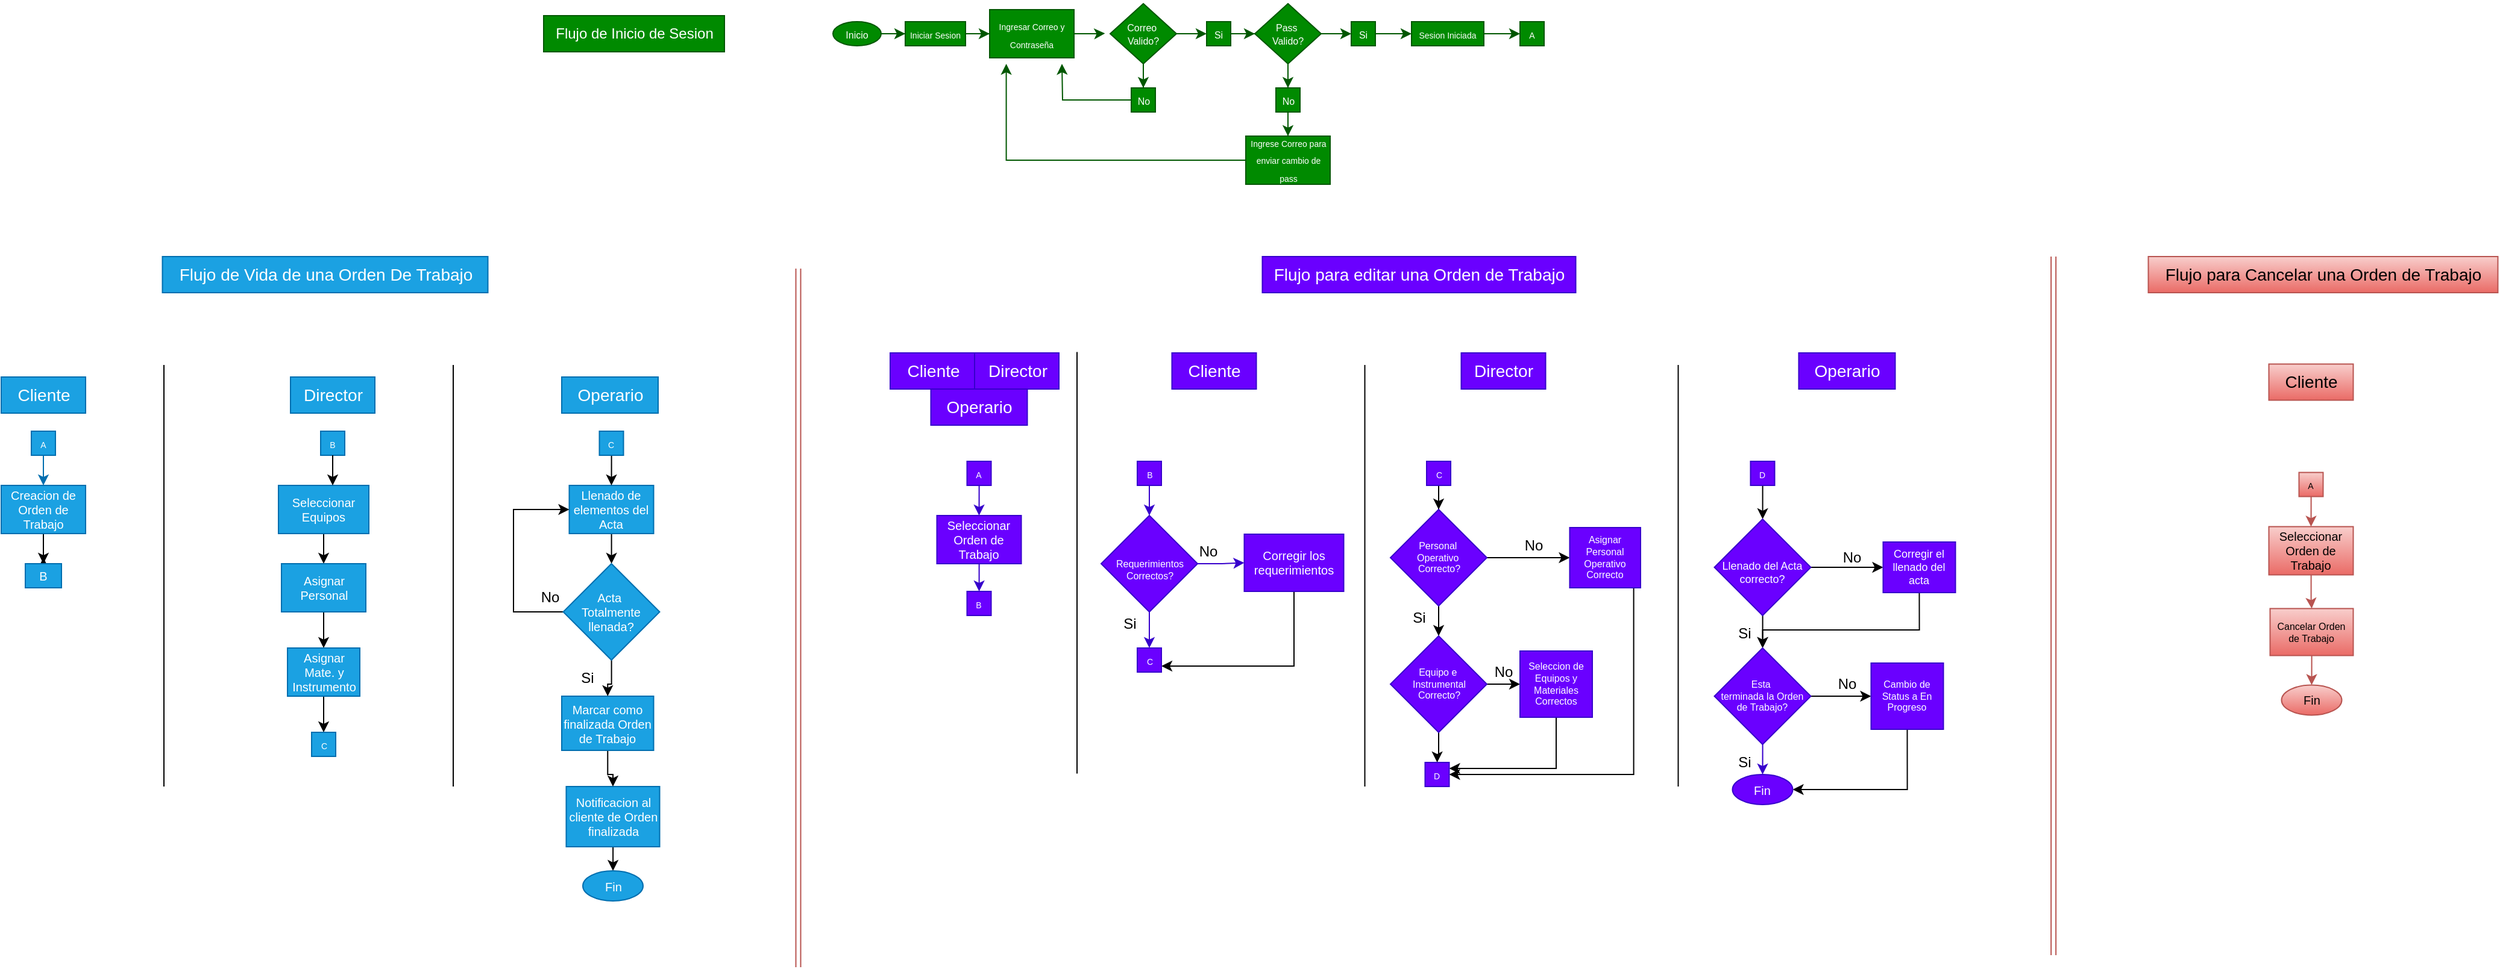 <mxfile version="28.0.6">
  <diagram name="Página-1" id="KSOU-nN-DtzfJ4hTOI7c">
    <mxGraphModel dx="3151" dy="1680" grid="1" gridSize="10" guides="1" tooltips="1" connect="1" arrows="1" fold="1" page="1" pageScale="1" pageWidth="827" pageHeight="1169" math="0" shadow="0">
      <root>
        <mxCell id="0" />
        <mxCell id="1" parent="0" />
        <mxCell id="dSN5XhyjflUej59NDyXJ-1" style="edgeStyle=orthogonalEdgeStyle;rounded=0;orthogonalLoop=1;jettySize=auto;html=1;entryX=0;entryY=0.5;entryDx=0;entryDy=0;fillColor=#008a00;strokeColor=#005700;" parent="1" source="dSN5XhyjflUej59NDyXJ-2" target="dSN5XhyjflUej59NDyXJ-6" edge="1">
          <mxGeometry relative="1" as="geometry" />
        </mxCell>
        <mxCell id="dSN5XhyjflUej59NDyXJ-2" value="&lt;font style=&quot;font-size: 8px;&quot;&gt;Inicio&lt;/font&gt;" style="ellipse;whiteSpace=wrap;html=1;fillColor=#008a00;fontColor=#ffffff;strokeColor=#005700;" parent="1" vertex="1">
          <mxGeometry x="840" y="85" width="40" height="20" as="geometry" />
        </mxCell>
        <mxCell id="dSN5XhyjflUej59NDyXJ-3" style="edgeStyle=orthogonalEdgeStyle;rounded=0;orthogonalLoop=1;jettySize=auto;html=1;entryX=0.5;entryY=0;entryDx=0;entryDy=0;fillColor=#008a00;strokeColor=#005700;" parent="1" source="dSN5XhyjflUej59NDyXJ-4" target="dSN5XhyjflUej59NDyXJ-10" edge="1">
          <mxGeometry relative="1" as="geometry" />
        </mxCell>
        <mxCell id="dSN5XhyjflUej59NDyXJ-4" value="&lt;div style=&quot;line-height: 70%;&quot;&gt;&lt;span style=&quot;font-size: 8px;&quot;&gt;Correo&amp;nbsp;&lt;/span&gt;&lt;/div&gt;&lt;div style=&quot;line-height: 70%;&quot;&gt;&lt;span style=&quot;font-size: 8px;&quot;&gt;Valido?&lt;/span&gt;&lt;/div&gt;" style="rhombus;whiteSpace=wrap;html=1;fillColor=#008a00;fontColor=#ffffff;strokeColor=#005700;" parent="1" vertex="1">
          <mxGeometry x="1070" y="70" width="55" height="50" as="geometry" />
        </mxCell>
        <mxCell id="dSN5XhyjflUej59NDyXJ-5" style="edgeStyle=orthogonalEdgeStyle;rounded=0;orthogonalLoop=1;jettySize=auto;html=1;entryX=0;entryY=0.5;entryDx=0;entryDy=0;fillColor=#008a00;strokeColor=#005700;" parent="1" source="dSN5XhyjflUej59NDyXJ-6" target="dSN5XhyjflUej59NDyXJ-8" edge="1">
          <mxGeometry relative="1" as="geometry" />
        </mxCell>
        <mxCell id="dSN5XhyjflUej59NDyXJ-6" value="&lt;font style=&quot;font-size: 7px;&quot;&gt;Iniciar Sesion&lt;/font&gt;" style="rounded=0;whiteSpace=wrap;html=1;fillColor=#008a00;fontColor=#ffffff;strokeColor=#005700;" parent="1" vertex="1">
          <mxGeometry x="900" y="85" width="50" height="20" as="geometry" />
        </mxCell>
        <mxCell id="dSN5XhyjflUej59NDyXJ-7" style="edgeStyle=orthogonalEdgeStyle;rounded=0;orthogonalLoop=1;jettySize=auto;html=1;exitX=0.5;exitY=0;exitDx=0;exitDy=0;fillColor=#008a00;strokeColor=#005700;" parent="1" source="dSN5XhyjflUej59NDyXJ-8" edge="1">
          <mxGeometry relative="1" as="geometry">
            <mxPoint x="1005.238" y="75" as="targetPoint" />
          </mxGeometry>
        </mxCell>
        <mxCell id="dSN5XhyjflUej59NDyXJ-8" value="&lt;font style=&quot;font-size: 7px;&quot;&gt;Ingresar Correo y Contraseña&lt;/font&gt;" style="rounded=0;whiteSpace=wrap;html=1;fillColor=#008a00;fontColor=#ffffff;strokeColor=#005700;" parent="1" vertex="1">
          <mxGeometry x="970" y="75" width="70" height="40" as="geometry" />
        </mxCell>
        <mxCell id="dSN5XhyjflUej59NDyXJ-9" style="edgeStyle=orthogonalEdgeStyle;rounded=0;orthogonalLoop=1;jettySize=auto;html=1;entryX=-0.078;entryY=0.495;entryDx=0;entryDy=0;entryPerimeter=0;fillColor=#008a00;strokeColor=#005700;" parent="1" source="dSN5XhyjflUej59NDyXJ-8" target="dSN5XhyjflUej59NDyXJ-4" edge="1">
          <mxGeometry relative="1" as="geometry" />
        </mxCell>
        <mxCell id="dSN5XhyjflUej59NDyXJ-10" value="&lt;font style=&quot;font-size: 8px;&quot;&gt;No&lt;/font&gt;" style="rounded=0;whiteSpace=wrap;html=1;fillColor=#008a00;fontColor=#ffffff;strokeColor=#005700;" parent="1" vertex="1">
          <mxGeometry x="1087.5" y="140" width="20" height="20" as="geometry" />
        </mxCell>
        <mxCell id="dSN5XhyjflUej59NDyXJ-11" style="edgeStyle=orthogonalEdgeStyle;rounded=0;orthogonalLoop=1;jettySize=auto;html=1;fillColor=#008a00;strokeColor=#005700;" parent="1" source="dSN5XhyjflUej59NDyXJ-10" edge="1">
          <mxGeometry relative="1" as="geometry">
            <mxPoint x="1030" y="120" as="targetPoint" />
          </mxGeometry>
        </mxCell>
        <mxCell id="dSN5XhyjflUej59NDyXJ-12" style="edgeStyle=orthogonalEdgeStyle;rounded=0;orthogonalLoop=1;jettySize=auto;html=1;entryX=0;entryY=0.5;entryDx=0;entryDy=0;fillColor=#008a00;strokeColor=#005700;" parent="1" source="dSN5XhyjflUej59NDyXJ-14" target="dSN5XhyjflUej59NDyXJ-22" edge="1">
          <mxGeometry relative="1" as="geometry" />
        </mxCell>
        <mxCell id="dSN5XhyjflUej59NDyXJ-13" style="edgeStyle=orthogonalEdgeStyle;rounded=0;orthogonalLoop=1;jettySize=auto;html=1;entryX=0.5;entryY=0;entryDx=0;entryDy=0;fillColor=#008a00;strokeColor=#005700;" parent="1" source="dSN5XhyjflUej59NDyXJ-14" target="dSN5XhyjflUej59NDyXJ-17" edge="1">
          <mxGeometry relative="1" as="geometry" />
        </mxCell>
        <mxCell id="dSN5XhyjflUej59NDyXJ-14" value="&lt;div style=&quot;line-height: 70%;&quot;&gt;&lt;span style=&quot;font-size: 8px;&quot;&gt;Pass&amp;nbsp;&lt;/span&gt;&lt;/div&gt;&lt;div style=&quot;line-height: 70%;&quot;&gt;&lt;span style=&quot;font-size: 8px;&quot;&gt;Valido?&lt;/span&gt;&lt;/div&gt;" style="rhombus;whiteSpace=wrap;html=1;fillColor=#008a00;fontColor=#ffffff;strokeColor=#005700;" parent="1" vertex="1">
          <mxGeometry x="1190" y="70" width="55" height="50" as="geometry" />
        </mxCell>
        <mxCell id="dSN5XhyjflUej59NDyXJ-15" style="edgeStyle=orthogonalEdgeStyle;rounded=0;orthogonalLoop=1;jettySize=auto;html=1;entryX=0;entryY=0.5;entryDx=0;entryDy=0;fillColor=#008a00;strokeColor=#005700;" parent="1" source="dSN5XhyjflUej59NDyXJ-4" target="dSN5XhyjflUej59NDyXJ-20" edge="1">
          <mxGeometry relative="1" as="geometry" />
        </mxCell>
        <mxCell id="dSN5XhyjflUej59NDyXJ-16" style="edgeStyle=orthogonalEdgeStyle;rounded=0;orthogonalLoop=1;jettySize=auto;html=1;entryX=0.5;entryY=0;entryDx=0;entryDy=0;fillColor=#008a00;strokeColor=#005700;" parent="1" source="dSN5XhyjflUej59NDyXJ-17" target="dSN5XhyjflUej59NDyXJ-18" edge="1">
          <mxGeometry relative="1" as="geometry" />
        </mxCell>
        <mxCell id="dSN5XhyjflUej59NDyXJ-17" value="&lt;font style=&quot;font-size: 8px;&quot;&gt;No&lt;/font&gt;" style="rounded=0;whiteSpace=wrap;html=1;fillColor=#008a00;fontColor=#ffffff;strokeColor=#005700;" parent="1" vertex="1">
          <mxGeometry x="1207.5" y="140" width="20" height="20" as="geometry" />
        </mxCell>
        <mxCell id="dSN5XhyjflUej59NDyXJ-18" value="&lt;font style=&quot;font-size: 7px;&quot;&gt;Ingrese Correo para enviar cambio de pass&lt;/font&gt;" style="rounded=0;whiteSpace=wrap;html=1;textDirection=ltr;labelPosition=center;verticalLabelPosition=middle;align=center;verticalAlign=middle;spacing=1;spacingBottom=3;fillColor=#008a00;fontColor=#ffffff;strokeColor=#005700;" parent="1" vertex="1">
          <mxGeometry x="1182.5" y="180" width="70" height="40" as="geometry" />
        </mxCell>
        <mxCell id="dSN5XhyjflUej59NDyXJ-19" style="edgeStyle=orthogonalEdgeStyle;rounded=0;orthogonalLoop=1;jettySize=auto;html=1;entryX=0;entryY=0.5;entryDx=0;entryDy=0;fillColor=#008a00;strokeColor=#005700;" parent="1" source="dSN5XhyjflUej59NDyXJ-20" target="dSN5XhyjflUej59NDyXJ-14" edge="1">
          <mxGeometry relative="1" as="geometry" />
        </mxCell>
        <mxCell id="dSN5XhyjflUej59NDyXJ-20" value="&lt;font style=&quot;font-size: 8px;&quot;&gt;Si&lt;/font&gt;" style="rounded=0;whiteSpace=wrap;html=1;fillColor=#008a00;fontColor=#ffffff;strokeColor=#005700;" parent="1" vertex="1">
          <mxGeometry x="1150" y="85" width="20" height="20" as="geometry" />
        </mxCell>
        <mxCell id="dSN5XhyjflUej59NDyXJ-21" style="edgeStyle=orthogonalEdgeStyle;rounded=0;orthogonalLoop=1;jettySize=auto;html=1;entryX=0;entryY=0.5;entryDx=0;entryDy=0;fillColor=#008a00;strokeColor=#005700;" parent="1" source="dSN5XhyjflUej59NDyXJ-22" target="dSN5XhyjflUej59NDyXJ-25" edge="1">
          <mxGeometry relative="1" as="geometry" />
        </mxCell>
        <mxCell id="dSN5XhyjflUej59NDyXJ-22" value="&lt;font style=&quot;font-size: 8px;&quot;&gt;Si&lt;/font&gt;" style="rounded=0;whiteSpace=wrap;html=1;fillColor=#008a00;fontColor=#ffffff;strokeColor=#005700;" parent="1" vertex="1">
          <mxGeometry x="1270" y="85" width="20" height="20" as="geometry" />
        </mxCell>
        <mxCell id="dSN5XhyjflUej59NDyXJ-23" style="edgeStyle=orthogonalEdgeStyle;rounded=0;orthogonalLoop=1;jettySize=auto;html=1;entryX=0.197;entryY=1.125;entryDx=0;entryDy=0;entryPerimeter=0;fillColor=#008a00;strokeColor=#005700;" parent="1" source="dSN5XhyjflUej59NDyXJ-18" target="dSN5XhyjflUej59NDyXJ-8" edge="1">
          <mxGeometry relative="1" as="geometry">
            <mxPoint x="983" y="60" as="targetPoint" />
          </mxGeometry>
        </mxCell>
        <mxCell id="dSN5XhyjflUej59NDyXJ-24" style="edgeStyle=orthogonalEdgeStyle;rounded=0;orthogonalLoop=1;jettySize=auto;html=1;entryX=0;entryY=0.5;entryDx=0;entryDy=0;fillColor=#008a00;strokeColor=#005700;" parent="1" source="dSN5XhyjflUej59NDyXJ-25" target="dSN5XhyjflUej59NDyXJ-28" edge="1">
          <mxGeometry relative="1" as="geometry" />
        </mxCell>
        <mxCell id="dSN5XhyjflUej59NDyXJ-25" value="&lt;span style=&quot;font-size: 7px;&quot;&gt;Sesion Iniciada&lt;/span&gt;" style="rounded=0;whiteSpace=wrap;html=1;fillColor=#008a00;fontColor=#ffffff;strokeColor=#005700;" parent="1" vertex="1">
          <mxGeometry x="1320" y="85" width="60" height="20" as="geometry" />
        </mxCell>
        <mxCell id="dSN5XhyjflUej59NDyXJ-26" value="Flujo de Inicio de Sesion" style="text;html=1;align=center;verticalAlign=middle;resizable=0;points=[];autosize=1;strokeColor=#005700;fillColor=#008a00;fontColor=#ffffff;" parent="1" vertex="1">
          <mxGeometry x="600" y="80" width="150" height="30" as="geometry" />
        </mxCell>
        <mxCell id="dSN5XhyjflUej59NDyXJ-27" value="Flujo de Vida de una Orden De Trabajo" style="text;html=1;align=center;verticalAlign=middle;resizable=0;points=[];autosize=1;strokeColor=#006EAF;fillColor=#1ba1e2;fontColor=#ffffff;fontSize=14;" parent="1" vertex="1">
          <mxGeometry x="283.75" y="280" width="270" height="30" as="geometry" />
        </mxCell>
        <mxCell id="dSN5XhyjflUej59NDyXJ-28" value="&lt;span style=&quot;font-size: 7px;&quot;&gt;A&lt;/span&gt;" style="rounded=0;whiteSpace=wrap;html=1;fillColor=#008a00;fontColor=#ffffff;strokeColor=#005700;" parent="1" vertex="1">
          <mxGeometry x="1410" y="85" width="20" height="20" as="geometry" />
        </mxCell>
        <mxCell id="dSN5XhyjflUej59NDyXJ-29" style="edgeStyle=orthogonalEdgeStyle;rounded=0;orthogonalLoop=1;jettySize=auto;html=1;entryX=0.5;entryY=0;entryDx=0;entryDy=0;fillColor=#1ba1e2;strokeColor=#006EAF;" parent="1" source="dSN5XhyjflUej59NDyXJ-30" target="dSN5XhyjflUej59NDyXJ-32" edge="1">
          <mxGeometry relative="1" as="geometry" />
        </mxCell>
        <mxCell id="dSN5XhyjflUej59NDyXJ-30" value="&lt;span style=&quot;font-size: 7px;&quot;&gt;A&lt;/span&gt;" style="rounded=0;whiteSpace=wrap;html=1;fillColor=#1ba1e2;fontColor=#ffffff;strokeColor=#006EAF;" parent="1" vertex="1">
          <mxGeometry x="175" y="425" width="20" height="20" as="geometry" />
        </mxCell>
        <mxCell id="dSN5XhyjflUej59NDyXJ-31" value="" style="edgeStyle=orthogonalEdgeStyle;rounded=0;orthogonalLoop=1;jettySize=auto;html=1;" parent="1" source="dSN5XhyjflUej59NDyXJ-32" target="dSN5XhyjflUej59NDyXJ-211" edge="1">
          <mxGeometry relative="1" as="geometry" />
        </mxCell>
        <mxCell id="dSN5XhyjflUej59NDyXJ-32" value="&lt;font&gt;Creacion de Orden de Trabajo&lt;/font&gt;" style="rounded=0;whiteSpace=wrap;html=1;fillColor=#1ba1e2;fontColor=#ffffff;strokeColor=#006EAF;fontSize=10;" parent="1" vertex="1">
          <mxGeometry x="150" y="470" width="70" height="40" as="geometry" />
        </mxCell>
        <mxCell id="dSN5XhyjflUej59NDyXJ-157" value="" style="edgeStyle=orthogonalEdgeStyle;rounded=0;orthogonalLoop=1;jettySize=auto;html=1;" parent="1" source="dSN5XhyjflUej59NDyXJ-158" target="dSN5XhyjflUej59NDyXJ-160" edge="1">
          <mxGeometry relative="1" as="geometry" />
        </mxCell>
        <mxCell id="dSN5XhyjflUej59NDyXJ-158" value="Seleccionar Equipos" style="whiteSpace=wrap;html=1;fontSize=10;fillColor=#1ba1e2;strokeColor=#006EAF;fontColor=#ffffff;rounded=0;" parent="1" vertex="1">
          <mxGeometry x="380" y="470" width="75" height="40" as="geometry" />
        </mxCell>
        <mxCell id="dSN5XhyjflUej59NDyXJ-159" value="" style="edgeStyle=orthogonalEdgeStyle;rounded=0;orthogonalLoop=1;jettySize=auto;html=1;" parent="1" source="dSN5XhyjflUej59NDyXJ-160" target="dSN5XhyjflUej59NDyXJ-162" edge="1">
          <mxGeometry relative="1" as="geometry" />
        </mxCell>
        <mxCell id="dSN5XhyjflUej59NDyXJ-160" value="Asignar Personal" style="whiteSpace=wrap;html=1;fontSize=10;fillColor=#1ba1e2;strokeColor=#006EAF;fontColor=#ffffff;rounded=0;" parent="1" vertex="1">
          <mxGeometry x="382.5" y="535" width="70" height="40" as="geometry" />
        </mxCell>
        <mxCell id="dSN5XhyjflUej59NDyXJ-161" style="edgeStyle=orthogonalEdgeStyle;rounded=0;orthogonalLoop=1;jettySize=auto;html=1;entryX=0.5;entryY=0;entryDx=0;entryDy=0;" parent="1" source="dSN5XhyjflUej59NDyXJ-162" target="dSN5XhyjflUej59NDyXJ-216" edge="1">
          <mxGeometry relative="1" as="geometry" />
        </mxCell>
        <mxCell id="dSN5XhyjflUej59NDyXJ-162" value="Asignar Mate. y Instrumento" style="whiteSpace=wrap;html=1;fontSize=10;fillColor=#1ba1e2;strokeColor=#006EAF;fontColor=#ffffff;rounded=0;" parent="1" vertex="1">
          <mxGeometry x="387.5" y="605" width="60" height="40" as="geometry" />
        </mxCell>
        <mxCell id="dSN5XhyjflUej59NDyXJ-206" value="" style="edgeStyle=orthogonalEdgeStyle;rounded=0;orthogonalLoop=1;jettySize=auto;html=1;" parent="1" source="dSN5XhyjflUej59NDyXJ-207" target="dSN5XhyjflUej59NDyXJ-208" edge="1">
          <mxGeometry relative="1" as="geometry" />
        </mxCell>
        <mxCell id="dSN5XhyjflUej59NDyXJ-207" value="Notificacion al cliente de Orden finalizada" style="whiteSpace=wrap;html=1;fontSize=10;fillColor=#1ba1e2;strokeColor=#006EAF;fontColor=#ffffff;rounded=0;" parent="1" vertex="1">
          <mxGeometry x="618.75" y="720" width="77.5" height="50" as="geometry" />
        </mxCell>
        <mxCell id="dSN5XhyjflUej59NDyXJ-208" value="Fin" style="ellipse;whiteSpace=wrap;html=1;fontSize=10;fillColor=#1ba1e2;strokeColor=#006EAF;fontColor=#ffffff;rounded=0;" parent="1" vertex="1">
          <mxGeometry x="632.5" y="790" width="50" height="25" as="geometry" />
        </mxCell>
        <mxCell id="dSN5XhyjflUej59NDyXJ-209" value="" style="endArrow=none;html=1;rounded=0;" parent="1" edge="1">
          <mxGeometry width="50" height="50" relative="1" as="geometry">
            <mxPoint x="285" y="370" as="sourcePoint" />
            <mxPoint x="285" y="720" as="targetPoint" />
          </mxGeometry>
        </mxCell>
        <mxCell id="dSN5XhyjflUej59NDyXJ-210" style="edgeStyle=orthogonalEdgeStyle;rounded=0;orthogonalLoop=1;jettySize=auto;html=1;exitX=0.5;exitY=0;exitDx=0;exitDy=0;" parent="1" source="dSN5XhyjflUej59NDyXJ-211" edge="1">
          <mxGeometry relative="1" as="geometry">
            <mxPoint x="185" y="530" as="targetPoint" />
          </mxGeometry>
        </mxCell>
        <mxCell id="dSN5XhyjflUej59NDyXJ-211" value="B" style="whiteSpace=wrap;html=1;fontSize=10;fillColor=#1ba1e2;strokeColor=#006EAF;fontColor=#ffffff;rounded=0;" parent="1" vertex="1">
          <mxGeometry x="170" y="535" width="30" height="20" as="geometry" />
        </mxCell>
        <mxCell id="dSN5XhyjflUej59NDyXJ-212" value="Cliente" style="text;html=1;align=center;verticalAlign=middle;resizable=0;points=[];autosize=1;strokeColor=#006EAF;fillColor=#1ba1e2;fontColor=#ffffff;fontSize=14;" parent="1" vertex="1">
          <mxGeometry x="150" y="380" width="70" height="30" as="geometry" />
        </mxCell>
        <mxCell id="dSN5XhyjflUej59NDyXJ-213" value="Director" style="text;html=1;align=center;verticalAlign=middle;resizable=0;points=[];autosize=1;strokeColor=#006EAF;fillColor=#1ba1e2;fontColor=#ffffff;fontSize=14;" parent="1" vertex="1">
          <mxGeometry x="390" y="380" width="70" height="30" as="geometry" />
        </mxCell>
        <mxCell id="dSN5XhyjflUej59NDyXJ-214" value="&lt;span style=&quot;font-size: 7px;&quot;&gt;B&lt;/span&gt;" style="rounded=0;whiteSpace=wrap;html=1;fillColor=#1ba1e2;fontColor=#ffffff;strokeColor=#006EAF;" parent="1" vertex="1">
          <mxGeometry x="415" y="425" width="20" height="20" as="geometry" />
        </mxCell>
        <mxCell id="dSN5XhyjflUej59NDyXJ-215" style="edgeStyle=orthogonalEdgeStyle;rounded=0;orthogonalLoop=1;jettySize=auto;html=1;entryX=0.6;entryY=0;entryDx=0;entryDy=0;entryPerimeter=0;" parent="1" source="dSN5XhyjflUej59NDyXJ-214" target="dSN5XhyjflUej59NDyXJ-158" edge="1">
          <mxGeometry relative="1" as="geometry" />
        </mxCell>
        <mxCell id="dSN5XhyjflUej59NDyXJ-216" value="&lt;span style=&quot;font-size: 7px;&quot;&gt;C&lt;/span&gt;" style="rounded=0;whiteSpace=wrap;html=1;fillColor=#1ba1e2;fontColor=#ffffff;strokeColor=#006EAF;" parent="1" vertex="1">
          <mxGeometry x="407.5" y="675" width="20" height="20" as="geometry" />
        </mxCell>
        <mxCell id="dSN5XhyjflUej59NDyXJ-217" value="" style="endArrow=none;html=1;rounded=0;" parent="1" edge="1">
          <mxGeometry width="50" height="50" relative="1" as="geometry">
            <mxPoint x="525" y="370" as="sourcePoint" />
            <mxPoint x="525" y="720" as="targetPoint" />
          </mxGeometry>
        </mxCell>
        <mxCell id="dSN5XhyjflUej59NDyXJ-218" value="Operario" style="text;html=1;align=center;verticalAlign=middle;resizable=0;points=[];autosize=1;strokeColor=#006EAF;fillColor=#1ba1e2;fontColor=#ffffff;fontSize=14;" parent="1" vertex="1">
          <mxGeometry x="615" y="380" width="80" height="30" as="geometry" />
        </mxCell>
        <mxCell id="dSN5XhyjflUej59NDyXJ-219" value="" style="edgeStyle=orthogonalEdgeStyle;rounded=0;orthogonalLoop=1;jettySize=auto;html=1;" parent="1" source="dSN5XhyjflUej59NDyXJ-220" target="dSN5XhyjflUej59NDyXJ-227" edge="1">
          <mxGeometry relative="1" as="geometry" />
        </mxCell>
        <mxCell id="dSN5XhyjflUej59NDyXJ-220" value="Llenado de elementos del Acta" style="rounded=0;whiteSpace=wrap;html=1;fillColor=#1ba1e2;fontColor=#ffffff;strokeColor=#006EAF;fontSize=10;" parent="1" vertex="1">
          <mxGeometry x="621.25" y="470" width="70" height="40" as="geometry" />
        </mxCell>
        <mxCell id="dSN5XhyjflUej59NDyXJ-221" style="edgeStyle=orthogonalEdgeStyle;rounded=0;orthogonalLoop=1;jettySize=auto;html=1;entryX=0.5;entryY=0;entryDx=0;entryDy=0;" parent="1" source="dSN5XhyjflUej59NDyXJ-222" target="dSN5XhyjflUej59NDyXJ-207" edge="1">
          <mxGeometry relative="1" as="geometry" />
        </mxCell>
        <mxCell id="dSN5XhyjflUej59NDyXJ-222" value="&lt;font&gt;Marcar como finalizada Orden de Trabajo&lt;/font&gt;" style="rounded=0;whiteSpace=wrap;html=1;fillColor=#1ba1e2;fontColor=#ffffff;strokeColor=#006EAF;fontSize=10;" parent="1" vertex="1">
          <mxGeometry x="615" y="645" width="76.25" height="45" as="geometry" />
        </mxCell>
        <mxCell id="dSN5XhyjflUej59NDyXJ-223" style="edgeStyle=orthogonalEdgeStyle;rounded=0;orthogonalLoop=1;jettySize=auto;html=1;entryX=0.5;entryY=0;entryDx=0;entryDy=0;" parent="1" source="dSN5XhyjflUej59NDyXJ-224" target="dSN5XhyjflUej59NDyXJ-220" edge="1">
          <mxGeometry relative="1" as="geometry" />
        </mxCell>
        <mxCell id="dSN5XhyjflUej59NDyXJ-224" value="&lt;span style=&quot;font-size: 7px;&quot;&gt;C&lt;/span&gt;" style="rounded=0;whiteSpace=wrap;html=1;fillColor=#1ba1e2;fontColor=#ffffff;strokeColor=#006EAF;" parent="1" vertex="1">
          <mxGeometry x="646.25" y="425" width="20" height="20" as="geometry" />
        </mxCell>
        <mxCell id="dSN5XhyjflUej59NDyXJ-225" style="edgeStyle=orthogonalEdgeStyle;rounded=0;orthogonalLoop=1;jettySize=auto;html=1;entryX=0;entryY=0.5;entryDx=0;entryDy=0;exitX=0;exitY=0.5;exitDx=0;exitDy=0;" parent="1" source="dSN5XhyjflUej59NDyXJ-227" target="dSN5XhyjflUej59NDyXJ-220" edge="1">
          <mxGeometry relative="1" as="geometry">
            <Array as="points">
              <mxPoint x="575" y="575" />
              <mxPoint x="575" y="490" />
            </Array>
          </mxGeometry>
        </mxCell>
        <mxCell id="dSN5XhyjflUej59NDyXJ-226" value="" style="edgeStyle=orthogonalEdgeStyle;rounded=0;orthogonalLoop=1;jettySize=auto;html=1;" parent="1" source="dSN5XhyjflUej59NDyXJ-227" target="dSN5XhyjflUej59NDyXJ-222" edge="1">
          <mxGeometry relative="1" as="geometry" />
        </mxCell>
        <mxCell id="dSN5XhyjflUej59NDyXJ-227" value="Acta&amp;nbsp;&lt;div&gt;Totalmente llenada?&lt;/div&gt;" style="rhombus;whiteSpace=wrap;html=1;fontSize=10;fillColor=#1ba1e2;strokeColor=#006EAF;fontColor=#ffffff;rounded=0;" parent="1" vertex="1">
          <mxGeometry x="616.25" y="535" width="80" height="80" as="geometry" />
        </mxCell>
        <mxCell id="dSN5XhyjflUej59NDyXJ-228" value="No" style="text;html=1;align=center;verticalAlign=middle;resizable=0;points=[];autosize=1;strokeColor=none;fillColor=none;" parent="1" vertex="1">
          <mxGeometry x="585" y="548" width="40" height="30" as="geometry" />
        </mxCell>
        <mxCell id="dSN5XhyjflUej59NDyXJ-229" value="Si" style="text;html=1;align=center;verticalAlign=middle;resizable=0;points=[];autosize=1;strokeColor=none;fillColor=none;" parent="1" vertex="1">
          <mxGeometry x="621.25" y="615" width="30" height="30" as="geometry" />
        </mxCell>
        <mxCell id="GDXL47Dr6T41q6jcd_c_-1" value="Flujo para editar una Orden de Trabajo" style="text;html=1;align=center;verticalAlign=middle;resizable=0;points=[];autosize=1;strokeColor=#3700CC;fillColor=#6a00ff;fontSize=14;fontColor=#ffffff;" vertex="1" parent="1">
          <mxGeometry x="1196.25" y="280" width="260" height="30" as="geometry" />
        </mxCell>
        <mxCell id="GDXL47Dr6T41q6jcd_c_-32" value="" style="edgeStyle=orthogonalEdgeStyle;rounded=0;orthogonalLoop=1;jettySize=auto;html=1;fillColor=#6a00ff;strokeColor=#3700CC;" edge="1" parent="1" source="GDXL47Dr6T41q6jcd_c_-11" target="GDXL47Dr6T41q6jcd_c_-19">
          <mxGeometry relative="1" as="geometry" />
        </mxCell>
        <mxCell id="GDXL47Dr6T41q6jcd_c_-34" value="" style="edgeStyle=orthogonalEdgeStyle;rounded=0;orthogonalLoop=1;jettySize=auto;html=1;fillColor=#6a00ff;strokeColor=#3700CC;" edge="1" parent="1" source="GDXL47Dr6T41q6jcd_c_-11" target="GDXL47Dr6T41q6jcd_c_-33">
          <mxGeometry relative="1" as="geometry" />
        </mxCell>
        <mxCell id="GDXL47Dr6T41q6jcd_c_-11" value="Requerimientos Correctos?" style="rhombus;whiteSpace=wrap;html=1;fontSize=8;fillColor=#6a00ff;strokeColor=#3700CC;fontColor=#ffffff;rounded=0;spacingTop=9;" vertex="1" parent="1">
          <mxGeometry x="1062.5" y="495" width="80" height="80" as="geometry" />
        </mxCell>
        <mxCell id="GDXL47Dr6T41q6jcd_c_-16" value="Cliente" style="text;html=1;align=center;verticalAlign=middle;resizable=0;points=[];autosize=1;strokeColor=#3700CC;fillColor=#6a00ff;fontColor=#ffffff;fontSize=14;" vertex="1" parent="1">
          <mxGeometry x="887.5" y="360" width="70" height="30" as="geometry" />
        </mxCell>
        <mxCell id="GDXL47Dr6T41q6jcd_c_-38" style="edgeStyle=orthogonalEdgeStyle;rounded=0;orthogonalLoop=1;jettySize=auto;html=1;entryX=1;entryY=0.75;entryDx=0;entryDy=0;exitX=0.5;exitY=1;exitDx=0;exitDy=0;" edge="1" parent="1" source="GDXL47Dr6T41q6jcd_c_-19" target="GDXL47Dr6T41q6jcd_c_-33">
          <mxGeometry relative="1" as="geometry" />
        </mxCell>
        <mxCell id="GDXL47Dr6T41q6jcd_c_-19" value="Corregir los requerimientos" style="whiteSpace=wrap;html=1;fontSize=10;fillColor=#6a00ff;strokeColor=#3700CC;fontColor=#ffffff;rounded=0;" vertex="1" parent="1">
          <mxGeometry x="1181.25" y="510.5" width="82.5" height="47.5" as="geometry" />
        </mxCell>
        <mxCell id="GDXL47Dr6T41q6jcd_c_-20" value="No" style="text;html=1;align=center;verticalAlign=middle;resizable=0;points=[];autosize=1;strokeColor=none;fillColor=none;" vertex="1" parent="1">
          <mxGeometry x="1131.25" y="510" width="40" height="30" as="geometry" />
        </mxCell>
        <mxCell id="GDXL47Dr6T41q6jcd_c_-21" value="Director" style="text;html=1;align=center;verticalAlign=middle;resizable=0;points=[];autosize=1;strokeColor=#3700CC;fillColor=#6a00ff;fontColor=#ffffff;fontSize=14;" vertex="1" parent="1">
          <mxGeometry x="957.5" y="360" width="70" height="30" as="geometry" />
        </mxCell>
        <mxCell id="GDXL47Dr6T41q6jcd_c_-22" value="Operario" style="text;html=1;align=center;verticalAlign=middle;resizable=0;points=[];autosize=1;strokeColor=#3700CC;fillColor=#6a00ff;fontColor=#ffffff;fontSize=14;" vertex="1" parent="1">
          <mxGeometry x="921.25" y="390" width="80" height="30" as="geometry" />
        </mxCell>
        <mxCell id="GDXL47Dr6T41q6jcd_c_-23" style="edgeStyle=orthogonalEdgeStyle;rounded=0;orthogonalLoop=1;jettySize=auto;html=1;entryX=0.5;entryY=0;entryDx=0;entryDy=0;fillColor=#6a00ff;strokeColor=#3700CC;" edge="1" parent="1" source="GDXL47Dr6T41q6jcd_c_-24" target="GDXL47Dr6T41q6jcd_c_-25">
          <mxGeometry relative="1" as="geometry" />
        </mxCell>
        <mxCell id="GDXL47Dr6T41q6jcd_c_-24" value="&lt;span style=&quot;font-size: 7px;&quot;&gt;A&lt;/span&gt;" style="rounded=0;whiteSpace=wrap;html=1;fillColor=#6a00ff;fontColor=#ffffff;strokeColor=#3700CC;" vertex="1" parent="1">
          <mxGeometry x="951.25" y="450" width="20" height="20" as="geometry" />
        </mxCell>
        <mxCell id="GDXL47Dr6T41q6jcd_c_-27" value="" style="edgeStyle=orthogonalEdgeStyle;rounded=0;orthogonalLoop=1;jettySize=auto;html=1;fillColor=#6a00ff;strokeColor=#3700CC;" edge="1" parent="1" source="GDXL47Dr6T41q6jcd_c_-25" target="GDXL47Dr6T41q6jcd_c_-26">
          <mxGeometry relative="1" as="geometry" />
        </mxCell>
        <mxCell id="GDXL47Dr6T41q6jcd_c_-25" value="Seleccionar Orden de Trabajo" style="rounded=0;whiteSpace=wrap;html=1;fillColor=#6a00ff;fontColor=#ffffff;strokeColor=#3700CC;fontSize=10;" vertex="1" parent="1">
          <mxGeometry x="926.25" y="495" width="70" height="40" as="geometry" />
        </mxCell>
        <mxCell id="GDXL47Dr6T41q6jcd_c_-26" value="&lt;span style=&quot;font-size: 7px;&quot;&gt;B&lt;/span&gt;" style="rounded=0;whiteSpace=wrap;html=1;fillColor=#6a00ff;fontColor=#ffffff;strokeColor=#3700CC;" vertex="1" parent="1">
          <mxGeometry x="951.25" y="558" width="20" height="20" as="geometry" />
        </mxCell>
        <mxCell id="GDXL47Dr6T41q6jcd_c_-28" value="" style="endArrow=none;html=1;rounded=0;" edge="1" parent="1">
          <mxGeometry width="50" height="50" relative="1" as="geometry">
            <mxPoint x="1042.5" y="359.25" as="sourcePoint" />
            <mxPoint x="1042.5" y="709.25" as="targetPoint" />
          </mxGeometry>
        </mxCell>
        <mxCell id="GDXL47Dr6T41q6jcd_c_-31" value="" style="edgeStyle=orthogonalEdgeStyle;rounded=0;orthogonalLoop=1;jettySize=auto;html=1;fillColor=#6a00ff;strokeColor=#3700CC;" edge="1" parent="1" source="GDXL47Dr6T41q6jcd_c_-29" target="GDXL47Dr6T41q6jcd_c_-11">
          <mxGeometry relative="1" as="geometry" />
        </mxCell>
        <mxCell id="GDXL47Dr6T41q6jcd_c_-29" value="&lt;span style=&quot;font-size: 7px;&quot;&gt;B&lt;/span&gt;" style="rounded=0;whiteSpace=wrap;html=1;fillColor=#6a00ff;fontColor=#ffffff;strokeColor=#3700CC;" vertex="1" parent="1">
          <mxGeometry x="1092.5" y="450" width="20" height="20" as="geometry" />
        </mxCell>
        <mxCell id="GDXL47Dr6T41q6jcd_c_-30" value="Cliente" style="text;html=1;align=center;verticalAlign=middle;resizable=0;points=[];autosize=1;strokeColor=#3700CC;fillColor=#6a00ff;fontColor=#ffffff;fontSize=14;" vertex="1" parent="1">
          <mxGeometry x="1121.25" y="360" width="70" height="30" as="geometry" />
        </mxCell>
        <mxCell id="GDXL47Dr6T41q6jcd_c_-33" value="&lt;span style=&quot;font-size: 7px;&quot;&gt;C&lt;/span&gt;" style="rounded=0;whiteSpace=wrap;html=1;fillColor=#6a00ff;fontColor=#ffffff;strokeColor=#3700CC;" vertex="1" parent="1">
          <mxGeometry x="1092.5" y="605" width="20" height="20" as="geometry" />
        </mxCell>
        <mxCell id="GDXL47Dr6T41q6jcd_c_-36" value="" style="endArrow=none;html=1;rounded=0;" edge="1" parent="1">
          <mxGeometry width="50" height="50" relative="1" as="geometry">
            <mxPoint x="1281.25" y="370" as="sourcePoint" />
            <mxPoint x="1281.25" y="720" as="targetPoint" />
          </mxGeometry>
        </mxCell>
        <mxCell id="GDXL47Dr6T41q6jcd_c_-37" value="Si" style="text;html=1;align=center;verticalAlign=middle;resizable=0;points=[];autosize=1;strokeColor=none;fillColor=none;" vertex="1" parent="1">
          <mxGeometry x="1071.25" y="570" width="30" height="30" as="geometry" />
        </mxCell>
        <mxCell id="GDXL47Dr6T41q6jcd_c_-43" value="" style="edgeStyle=orthogonalEdgeStyle;rounded=0;orthogonalLoop=1;jettySize=auto;html=1;" edge="1" parent="1" source="GDXL47Dr6T41q6jcd_c_-40" target="GDXL47Dr6T41q6jcd_c_-42">
          <mxGeometry relative="1" as="geometry" />
        </mxCell>
        <mxCell id="GDXL47Dr6T41q6jcd_c_-40" value="&lt;span style=&quot;font-size: 7px;&quot;&gt;C&lt;/span&gt;" style="rounded=0;whiteSpace=wrap;html=1;fillColor=#6a00ff;fontColor=#ffffff;strokeColor=#3700CC;" vertex="1" parent="1">
          <mxGeometry x="1332.5" y="450" width="20" height="20" as="geometry" />
        </mxCell>
        <mxCell id="GDXL47Dr6T41q6jcd_c_-41" value="Director" style="text;html=1;align=center;verticalAlign=middle;resizable=0;points=[];autosize=1;strokeColor=#3700CC;fillColor=#6a00ff;fontColor=#ffffff;fontSize=14;" vertex="1" parent="1">
          <mxGeometry x="1361.25" y="360" width="70" height="30" as="geometry" />
        </mxCell>
        <mxCell id="GDXL47Dr6T41q6jcd_c_-45" value="" style="edgeStyle=orthogonalEdgeStyle;rounded=0;orthogonalLoop=1;jettySize=auto;html=1;" edge="1" parent="1" source="GDXL47Dr6T41q6jcd_c_-42" target="GDXL47Dr6T41q6jcd_c_-44">
          <mxGeometry relative="1" as="geometry" />
        </mxCell>
        <mxCell id="GDXL47Dr6T41q6jcd_c_-47" value="" style="edgeStyle=orthogonalEdgeStyle;rounded=0;orthogonalLoop=1;jettySize=auto;html=1;" edge="1" parent="1" source="GDXL47Dr6T41q6jcd_c_-42" target="GDXL47Dr6T41q6jcd_c_-46">
          <mxGeometry relative="1" as="geometry" />
        </mxCell>
        <mxCell id="GDXL47Dr6T41q6jcd_c_-42" value="Personal&amp;nbsp;&lt;div&gt;Operativo&amp;nbsp;&lt;/div&gt;&lt;div&gt;Correcto?&lt;/div&gt;" style="rhombus;whiteSpace=wrap;html=1;fillColor=#6a00ff;strokeColor=#3700CC;fontColor=#ffffff;rounded=0;fontSize=8;" vertex="1" parent="1">
          <mxGeometry x="1302.5" y="490" width="80" height="80" as="geometry" />
        </mxCell>
        <mxCell id="GDXL47Dr6T41q6jcd_c_-54" style="edgeStyle=orthogonalEdgeStyle;rounded=0;orthogonalLoop=1;jettySize=auto;html=1;entryX=1;entryY=0.5;entryDx=0;entryDy=0;exitX=0.903;exitY=1.011;exitDx=0;exitDy=0;exitPerimeter=0;" edge="1" parent="1" source="GDXL47Dr6T41q6jcd_c_-44" target="GDXL47Dr6T41q6jcd_c_-52">
          <mxGeometry relative="1" as="geometry" />
        </mxCell>
        <mxCell id="GDXL47Dr6T41q6jcd_c_-44" value="Asignar Personal Operativo Correcto" style="whiteSpace=wrap;html=1;fontSize=8;fillColor=#6a00ff;strokeColor=#3700CC;fontColor=#ffffff;rounded=0;" vertex="1" parent="1">
          <mxGeometry x="1451.25" y="505" width="58.75" height="50" as="geometry" />
        </mxCell>
        <mxCell id="GDXL47Dr6T41q6jcd_c_-49" value="" style="edgeStyle=orthogonalEdgeStyle;rounded=0;orthogonalLoop=1;jettySize=auto;html=1;" edge="1" parent="1" source="GDXL47Dr6T41q6jcd_c_-46" target="GDXL47Dr6T41q6jcd_c_-48">
          <mxGeometry relative="1" as="geometry" />
        </mxCell>
        <mxCell id="GDXL47Dr6T41q6jcd_c_-53" value="" style="edgeStyle=orthogonalEdgeStyle;rounded=0;orthogonalLoop=1;jettySize=auto;html=1;" edge="1" parent="1" source="GDXL47Dr6T41q6jcd_c_-46" target="GDXL47Dr6T41q6jcd_c_-52">
          <mxGeometry relative="1" as="geometry" />
        </mxCell>
        <mxCell id="GDXL47Dr6T41q6jcd_c_-46" value="Equipo e&amp;nbsp;&lt;div&gt;Instrumental Correcto?&lt;/div&gt;" style="rhombus;whiteSpace=wrap;html=1;fillColor=#6a00ff;strokeColor=#3700CC;fontColor=#ffffff;rounded=0;fontSize=8;" vertex="1" parent="1">
          <mxGeometry x="1302.5" y="595" width="80" height="80" as="geometry" />
        </mxCell>
        <mxCell id="GDXL47Dr6T41q6jcd_c_-55" style="edgeStyle=orthogonalEdgeStyle;rounded=0;orthogonalLoop=1;jettySize=auto;html=1;entryX=1;entryY=0.25;entryDx=0;entryDy=0;exitX=0.5;exitY=1;exitDx=0;exitDy=0;" edge="1" parent="1" source="GDXL47Dr6T41q6jcd_c_-48" target="GDXL47Dr6T41q6jcd_c_-52">
          <mxGeometry relative="1" as="geometry" />
        </mxCell>
        <mxCell id="GDXL47Dr6T41q6jcd_c_-48" value="Seleccion de Equipos y Materiales Correctos" style="whiteSpace=wrap;html=1;fontSize=8;fillColor=#6a00ff;strokeColor=#3700CC;fontColor=#ffffff;rounded=0;" vertex="1" parent="1">
          <mxGeometry x="1410" y="607.5" width="60" height="55" as="geometry" />
        </mxCell>
        <mxCell id="GDXL47Dr6T41q6jcd_c_-50" value="No" style="text;html=1;align=center;verticalAlign=middle;resizable=0;points=[];autosize=1;strokeColor=none;fillColor=none;" vertex="1" parent="1">
          <mxGeometry x="1401.25" y="505" width="40" height="30" as="geometry" />
        </mxCell>
        <mxCell id="GDXL47Dr6T41q6jcd_c_-51" value="No" style="text;html=1;align=center;verticalAlign=middle;resizable=0;points=[];autosize=1;strokeColor=none;fillColor=none;" vertex="1" parent="1">
          <mxGeometry x="1376.25" y="610" width="40" height="30" as="geometry" />
        </mxCell>
        <mxCell id="GDXL47Dr6T41q6jcd_c_-52" value="&lt;span style=&quot;font-size: 7px;&quot;&gt;D&lt;/span&gt;" style="rounded=0;whiteSpace=wrap;html=1;fillColor=#6a00ff;fontColor=#ffffff;strokeColor=#3700CC;" vertex="1" parent="1">
          <mxGeometry x="1331.25" y="700" width="20" height="20" as="geometry" />
        </mxCell>
        <mxCell id="GDXL47Dr6T41q6jcd_c_-56" value="" style="endArrow=none;html=1;rounded=0;" edge="1" parent="1">
          <mxGeometry width="50" height="50" relative="1" as="geometry">
            <mxPoint x="1541.25" y="370" as="sourcePoint" />
            <mxPoint x="1541.25" y="720" as="targetPoint" />
          </mxGeometry>
        </mxCell>
        <mxCell id="GDXL47Dr6T41q6jcd_c_-57" value="Operario" style="text;html=1;align=center;verticalAlign=middle;resizable=0;points=[];autosize=1;strokeColor=#3700CC;fillColor=#6a00ff;fontColor=#ffffff;fontSize=14;" vertex="1" parent="1">
          <mxGeometry x="1641.25" y="360" width="80" height="30" as="geometry" />
        </mxCell>
        <mxCell id="GDXL47Dr6T41q6jcd_c_-60" value="" style="edgeStyle=orthogonalEdgeStyle;rounded=0;orthogonalLoop=1;jettySize=auto;html=1;" edge="1" parent="1" source="GDXL47Dr6T41q6jcd_c_-58" target="GDXL47Dr6T41q6jcd_c_-59">
          <mxGeometry relative="1" as="geometry" />
        </mxCell>
        <mxCell id="GDXL47Dr6T41q6jcd_c_-58" value="&lt;span style=&quot;font-size: 7px;&quot;&gt;D&lt;/span&gt;" style="rounded=0;whiteSpace=wrap;html=1;fillColor=#6a00ff;fontColor=#ffffff;strokeColor=#3700CC;" vertex="1" parent="1">
          <mxGeometry x="1601.25" y="450" width="20" height="20" as="geometry" />
        </mxCell>
        <mxCell id="GDXL47Dr6T41q6jcd_c_-62" value="" style="edgeStyle=orthogonalEdgeStyle;rounded=0;orthogonalLoop=1;jettySize=auto;html=1;" edge="1" parent="1" source="GDXL47Dr6T41q6jcd_c_-59" target="GDXL47Dr6T41q6jcd_c_-61">
          <mxGeometry relative="1" as="geometry" />
        </mxCell>
        <mxCell id="GDXL47Dr6T41q6jcd_c_-64" value="" style="edgeStyle=orthogonalEdgeStyle;rounded=0;orthogonalLoop=1;jettySize=auto;html=1;" edge="1" parent="1" source="GDXL47Dr6T41q6jcd_c_-59" target="GDXL47Dr6T41q6jcd_c_-63">
          <mxGeometry relative="1" as="geometry" />
        </mxCell>
        <mxCell id="GDXL47Dr6T41q6jcd_c_-59" value="Llenado del Acta correcto?" style="rhombus;whiteSpace=wrap;html=1;fillColor=#6a00ff;strokeColor=#3700CC;fontColor=#ffffff;rounded=0;fontSize=9;spacingTop=7;" vertex="1" parent="1">
          <mxGeometry x="1571.25" y="498" width="80" height="80" as="geometry" />
        </mxCell>
        <mxCell id="GDXL47Dr6T41q6jcd_c_-73" style="edgeStyle=orthogonalEdgeStyle;rounded=0;orthogonalLoop=1;jettySize=auto;html=1;entryX=0.5;entryY=0;entryDx=0;entryDy=0;exitX=0.5;exitY=1;exitDx=0;exitDy=0;" edge="1" parent="1" source="GDXL47Dr6T41q6jcd_c_-61" target="GDXL47Dr6T41q6jcd_c_-63">
          <mxGeometry relative="1" as="geometry">
            <Array as="points">
              <mxPoint x="1741.25" y="590" />
              <mxPoint x="1611.25" y="590" />
            </Array>
          </mxGeometry>
        </mxCell>
        <mxCell id="GDXL47Dr6T41q6jcd_c_-61" value="Corregir el llenado del acta" style="whiteSpace=wrap;html=1;fontSize=9;fillColor=#6a00ff;strokeColor=#3700CC;fontColor=#ffffff;rounded=0;spacingTop=0;" vertex="1" parent="1">
          <mxGeometry x="1711.25" y="517" width="60" height="42" as="geometry" />
        </mxCell>
        <mxCell id="GDXL47Dr6T41q6jcd_c_-66" value="" style="edgeStyle=orthogonalEdgeStyle;rounded=0;orthogonalLoop=1;jettySize=auto;html=1;" edge="1" parent="1" source="GDXL47Dr6T41q6jcd_c_-63" target="GDXL47Dr6T41q6jcd_c_-65">
          <mxGeometry relative="1" as="geometry" />
        </mxCell>
        <mxCell id="GDXL47Dr6T41q6jcd_c_-71" value="" style="edgeStyle=orthogonalEdgeStyle;rounded=0;orthogonalLoop=1;jettySize=auto;html=1;fillColor=#6a00ff;strokeColor=#3700CC;" edge="1" parent="1" source="GDXL47Dr6T41q6jcd_c_-63" target="GDXL47Dr6T41q6jcd_c_-69">
          <mxGeometry relative="1" as="geometry" />
        </mxCell>
        <mxCell id="GDXL47Dr6T41q6jcd_c_-63" value="Esta&amp;nbsp;&lt;div&gt;terminada la Orden de Trabajo?&lt;/div&gt;" style="rhombus;whiteSpace=wrap;html=1;fillColor=#6a00ff;strokeColor=#3700CC;fontColor=#ffffff;rounded=0;fontSize=8;spacingTop=0;" vertex="1" parent="1">
          <mxGeometry x="1571.25" y="605" width="80" height="80" as="geometry" />
        </mxCell>
        <mxCell id="GDXL47Dr6T41q6jcd_c_-72" style="edgeStyle=orthogonalEdgeStyle;rounded=0;orthogonalLoop=1;jettySize=auto;html=1;entryX=1;entryY=0.5;entryDx=0;entryDy=0;exitX=0.5;exitY=1;exitDx=0;exitDy=0;" edge="1" parent="1" source="GDXL47Dr6T41q6jcd_c_-65" target="GDXL47Dr6T41q6jcd_c_-69">
          <mxGeometry relative="1" as="geometry" />
        </mxCell>
        <mxCell id="GDXL47Dr6T41q6jcd_c_-65" value="Cambio de Status a En Progreso" style="whiteSpace=wrap;html=1;fontSize=8;fillColor=#6a00ff;strokeColor=#3700CC;fontColor=#ffffff;rounded=0;spacingTop=0;" vertex="1" parent="1">
          <mxGeometry x="1701.25" y="617.5" width="60" height="55" as="geometry" />
        </mxCell>
        <mxCell id="GDXL47Dr6T41q6jcd_c_-69" value="Fin" style="ellipse;whiteSpace=wrap;html=1;fontSize=10;fillColor=#6a00ff;strokeColor=#3700CC;fontColor=#ffffff;rounded=0;" vertex="1" parent="1">
          <mxGeometry x="1586.25" y="710" width="50" height="25" as="geometry" />
        </mxCell>
        <mxCell id="GDXL47Dr6T41q6jcd_c_-74" value="No" style="text;html=1;align=center;verticalAlign=middle;resizable=0;points=[];autosize=1;strokeColor=none;fillColor=none;" vertex="1" parent="1">
          <mxGeometry x="1665.25" y="515" width="40" height="30" as="geometry" />
        </mxCell>
        <mxCell id="GDXL47Dr6T41q6jcd_c_-75" value="No" style="text;html=1;align=center;verticalAlign=middle;resizable=0;points=[];autosize=1;strokeColor=none;fillColor=none;" vertex="1" parent="1">
          <mxGeometry x="1661.25" y="620" width="40" height="30" as="geometry" />
        </mxCell>
        <mxCell id="GDXL47Dr6T41q6jcd_c_-76" value="Si" style="text;html=1;align=center;verticalAlign=middle;resizable=0;points=[];autosize=1;strokeColor=none;fillColor=none;" vertex="1" parent="1">
          <mxGeometry x="1311.25" y="565" width="30" height="30" as="geometry" />
        </mxCell>
        <mxCell id="GDXL47Dr6T41q6jcd_c_-77" value="Si" style="text;html=1;align=center;verticalAlign=middle;resizable=0;points=[];autosize=1;strokeColor=none;fillColor=none;" vertex="1" parent="1">
          <mxGeometry x="1581.25" y="578" width="30" height="30" as="geometry" />
        </mxCell>
        <mxCell id="GDXL47Dr6T41q6jcd_c_-78" value="Si" style="text;html=1;align=center;verticalAlign=middle;resizable=0;points=[];autosize=1;strokeColor=none;fillColor=none;" vertex="1" parent="1">
          <mxGeometry x="1581.25" y="685" width="30" height="30" as="geometry" />
        </mxCell>
        <mxCell id="GDXL47Dr6T41q6jcd_c_-79" value="Flujo para Cancelar una Orden de Trabajo" style="text;html=1;align=center;verticalAlign=middle;resizable=0;points=[];autosize=1;strokeColor=#b85450;fillColor=#f8cecc;fontSize=14;gradientColor=#ea6b66;" vertex="1" parent="1">
          <mxGeometry x="1931.25" y="280" width="290" height="30" as="geometry" />
        </mxCell>
        <mxCell id="GDXL47Dr6T41q6jcd_c_-80" value="" style="shape=link;html=1;rounded=0;fillColor=#f8cecc;strokeColor=#b85450;gradientColor=#ea6b66;" edge="1" parent="1">
          <mxGeometry width="100" relative="1" as="geometry">
            <mxPoint x="811.25" y="870" as="sourcePoint" />
            <mxPoint x="811.25" y="290" as="targetPoint" />
          </mxGeometry>
        </mxCell>
        <mxCell id="GDXL47Dr6T41q6jcd_c_-81" value="" style="shape=link;html=1;rounded=0;fillColor=#f8cecc;strokeColor=#b85450;gradientColor=#ea6b66;" edge="1" parent="1">
          <mxGeometry width="100" relative="1" as="geometry">
            <mxPoint x="1852.59" y="860" as="sourcePoint" />
            <mxPoint x="1852.59" y="280" as="targetPoint" />
          </mxGeometry>
        </mxCell>
        <mxCell id="GDXL47Dr6T41q6jcd_c_-82" value="Cliente" style="text;html=1;align=center;verticalAlign=middle;resizable=0;points=[];autosize=1;strokeColor=#b85450;fillColor=#f8cecc;fontSize=14;gradientColor=#ea6b66;" vertex="1" parent="1">
          <mxGeometry x="2031.25" y="369.25" width="70" height="30" as="geometry" />
        </mxCell>
        <mxCell id="GDXL47Dr6T41q6jcd_c_-85" style="edgeStyle=orthogonalEdgeStyle;rounded=0;orthogonalLoop=1;jettySize=auto;html=1;entryX=0.5;entryY=0;entryDx=0;entryDy=0;fillColor=#f8cecc;strokeColor=#b85450;gradientColor=#ea6b66;" edge="1" parent="1" source="GDXL47Dr6T41q6jcd_c_-86" target="GDXL47Dr6T41q6jcd_c_-88">
          <mxGeometry relative="1" as="geometry" />
        </mxCell>
        <mxCell id="GDXL47Dr6T41q6jcd_c_-86" value="&lt;span style=&quot;font-size: 7px;&quot;&gt;A&lt;/span&gt;" style="rounded=0;whiteSpace=wrap;html=1;fillColor=#f8cecc;strokeColor=#b85450;gradientColor=#ea6b66;" vertex="1" parent="1">
          <mxGeometry x="2056.25" y="459.25" width="20" height="20" as="geometry" />
        </mxCell>
        <mxCell id="GDXL47Dr6T41q6jcd_c_-91" value="" style="edgeStyle=orthogonalEdgeStyle;rounded=0;orthogonalLoop=1;jettySize=auto;html=1;fillColor=#f8cecc;gradientColor=#ea6b66;strokeColor=#b85450;" edge="1" parent="1" source="GDXL47Dr6T41q6jcd_c_-88" target="GDXL47Dr6T41q6jcd_c_-90">
          <mxGeometry relative="1" as="geometry" />
        </mxCell>
        <mxCell id="GDXL47Dr6T41q6jcd_c_-88" value="Seleccionar Orden de Trabajo" style="rounded=0;whiteSpace=wrap;html=1;fillColor=#f8cecc;strokeColor=#b85450;fontSize=10;gradientColor=#ea6b66;" vertex="1" parent="1">
          <mxGeometry x="2031.25" y="504.25" width="70" height="40" as="geometry" />
        </mxCell>
        <mxCell id="GDXL47Dr6T41q6jcd_c_-93" value="" style="edgeStyle=orthogonalEdgeStyle;rounded=0;orthogonalLoop=1;jettySize=auto;html=1;fillColor=#f8cecc;gradientColor=#ea6b66;strokeColor=#b85450;" edge="1" parent="1" source="GDXL47Dr6T41q6jcd_c_-90" target="GDXL47Dr6T41q6jcd_c_-92">
          <mxGeometry relative="1" as="geometry" />
        </mxCell>
        <mxCell id="GDXL47Dr6T41q6jcd_c_-90" value="Cancelar Orden de Trabajo" style="whiteSpace=wrap;html=1;fontSize=8;fillColor=#f8cecc;strokeColor=#b85450;rounded=0;gradientColor=#ea6b66;" vertex="1" parent="1">
          <mxGeometry x="2032.25" y="572.25" width="69" height="39" as="geometry" />
        </mxCell>
        <mxCell id="GDXL47Dr6T41q6jcd_c_-92" value="Fin" style="ellipse;whiteSpace=wrap;html=1;fontSize=10;fillColor=#f8cecc;strokeColor=#b85450;rounded=0;gradientColor=#ea6b66;" vertex="1" parent="1">
          <mxGeometry x="2041.75" y="635.75" width="50" height="25" as="geometry" />
        </mxCell>
      </root>
    </mxGraphModel>
  </diagram>
</mxfile>
